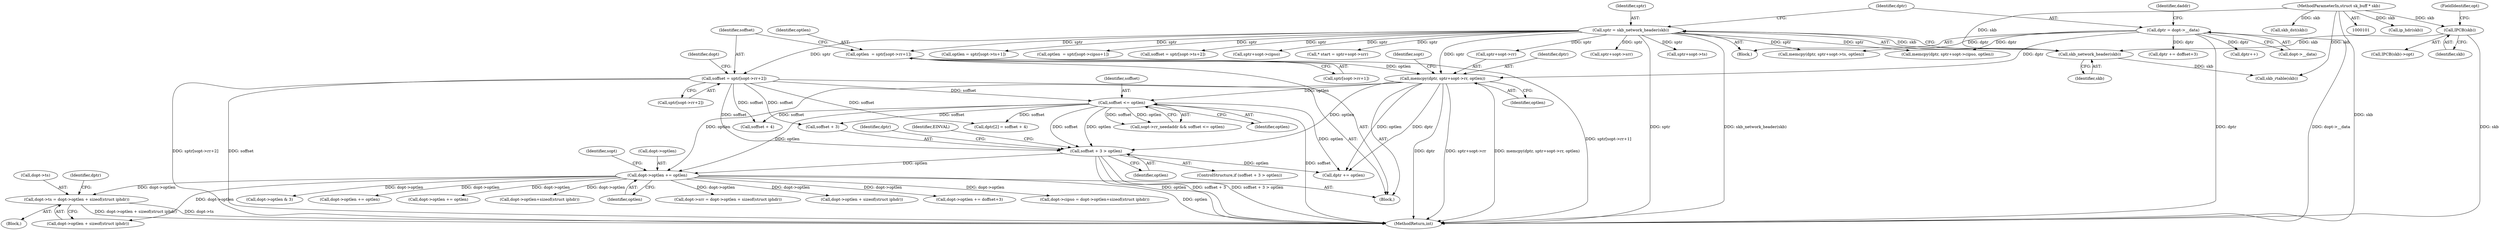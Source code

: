 digraph "0_linux_f6d8bd051c391c1c0458a30b2a7abcd939329259_16@API" {
"1000255" [label="(Call,dopt->ts = dopt->optlen + sizeof(struct iphdr))"];
"1000227" [label="(Call,dopt->optlen += optlen)"];
"1000199" [label="(Call,soffset <= optlen)"];
"1000167" [label="(Call,soffset = sptr[sopt->rr+2])"];
"1000138" [label="(Call,sptr = skb_network_header(skb))"];
"1000140" [label="(Call,skb_network_header(skb))"];
"1000121" [label="(Call,IPCB(skb))"];
"1000103" [label="(MethodParameterIn,struct sk_buff * skb)"];
"1000186" [label="(Call,memcpy(dptr, sptr+sopt->rr, optlen))"];
"1000142" [label="(Call,dptr = dopt->__data)"];
"1000158" [label="(Call,optlen  = sptr[sopt->rr+1])"];
"1000204" [label="(Call,soffset + 3 > optlen)"];
"1000265" [label="(Call,memcpy(dptr, sptr+sopt->ts, optlen))"];
"1000382" [label="(Call,dopt->optlen += optlen)"];
"1000142" [label="(Call,dptr = dopt->__data)"];
"1000395" [label="(Call,sptr+sopt->srr)"];
"1000138" [label="(Call,sptr = skb_network_header(skb))"];
"1000204" [label="(Call,soffset + 3 > optlen)"];
"1000199" [label="(Call,soffset <= optlen)"];
"1000267" [label="(Call,sptr+sopt->ts)"];
"1000157" [label="(Block,)"];
"1000237" [label="(Call,optlen = sptr[sopt->ts+1])"];
"1000197" [label="(Identifier,sopt)"];
"1000478" [label="(Call,ip_hdr(skb))"];
"1000167" [label="(Call,soffset = sptr[sopt->rr+2])"];
"1000120" [label="(Call,IPCB(skb)->opt)"];
"1000595" [label="(Call,dopt->optlen += optlen)"];
"1000144" [label="(Call,dopt->__data)"];
"1000266" [label="(Identifier,dptr)"];
"1000565" [label="(Call,optlen  = sptr[sopt->cipso+1])"];
"1000212" [label="(Call,dptr[2] = soffset + 4)"];
"1000578" [label="(Call,dopt->optlen+sizeof(struct iphdr))"];
"1000205" [label="(Call,soffset + 3)"];
"1000256" [label="(Call,dopt->ts)"];
"1000236" [label="(Block,)"];
"1000178" [label="(Identifier,dopt)"];
"1000141" [label="(Identifier,skb)"];
"1000255" [label="(Call,dopt->ts = dopt->optlen + sizeof(struct iphdr))"];
"1000193" [label="(Identifier,optlen)"];
"1000123" [label="(FieldIdentifier,opt)"];
"1000531" [label="(Call,dptr += doffset+3)"];
"1000186" [label="(Call,memcpy(dptr, sptr+sopt->rr, optlen))"];
"1000536" [label="(Call,dopt->srr = dopt->optlen + sizeof(struct iphdr))"];
"1000208" [label="(Identifier,optlen)"];
"1000168" [label="(Identifier,soffset)"];
"1000187" [label="(Identifier,dptr)"];
"1000150" [label="(Call,skb_rtable(skb))"];
"1000211" [label="(Identifier,EINVAL)"];
"1000540" [label="(Call,dopt->optlen + sizeof(struct iphdr))"];
"1000227" [label="(Call,dopt->optlen += optlen)"];
"1000200" [label="(Identifier,soffset)"];
"1000216" [label="(Call,soffset + 4)"];
"1000159" [label="(Identifier,optlen)"];
"1000546" [label="(Call,dopt->optlen += doffset+3)"];
"1000246" [label="(Call,soffset = sptr[sopt->ts+2])"];
"1000224" [label="(Call,dptr += optlen)"];
"1000231" [label="(Identifier,optlen)"];
"1000259" [label="(Call,dopt->optlen + sizeof(struct iphdr))"];
"1000618" [label="(MethodReturn,int)"];
"1000195" [label="(Call,sopt->rr_needaddr && soffset <= optlen)"];
"1000158" [label="(Call,optlen  = sptr[sopt->rr+1])"];
"1000586" [label="(Call,sptr+sopt->cipso)"];
"1000228" [label="(Call,dopt->optlen)"];
"1000360" [label="(Call,skb_dst(skb))"];
"1000214" [label="(Identifier,dptr)"];
"1000201" [label="(Identifier,optlen)"];
"1000609" [label="(Call,dptr++)"];
"1000203" [label="(ControlStructure,if (soffset + 3 > optlen))"];
"1000234" [label="(Identifier,sopt)"];
"1000574" [label="(Call,dopt->cipso = dopt->optlen+sizeof(struct iphdr))"];
"1000601" [label="(Call,dopt->optlen & 3)"];
"1000584" [label="(Call,memcpy(dptr, sptr+sopt->cipso, optlen))"];
"1000121" [label="(Call,IPCB(skb))"];
"1000139" [label="(Identifier,sptr)"];
"1000169" [label="(Call,sptr[sopt->rr+2])"];
"1000393" [label="(Call,* start = sptr+sopt->srr)"];
"1000143" [label="(Identifier,dptr)"];
"1000103" [label="(MethodParameterIn,struct sk_buff * skb)"];
"1000122" [label="(Identifier,skb)"];
"1000148" [label="(Identifier,daddr)"];
"1000160" [label="(Call,sptr[sopt->rr+1])"];
"1000104" [label="(Block,)"];
"1000140" [label="(Call,skb_network_header(skb))"];
"1000188" [label="(Call,sptr+sopt->rr)"];
"1000255" -> "1000236"  [label="AST: "];
"1000255" -> "1000259"  [label="CFG: "];
"1000256" -> "1000255"  [label="AST: "];
"1000259" -> "1000255"  [label="AST: "];
"1000266" -> "1000255"  [label="CFG: "];
"1000255" -> "1000618"  [label="DDG: dopt->optlen + sizeof(struct iphdr)"];
"1000255" -> "1000618"  [label="DDG: dopt->ts"];
"1000227" -> "1000255"  [label="DDG: dopt->optlen"];
"1000227" -> "1000157"  [label="AST: "];
"1000227" -> "1000231"  [label="CFG: "];
"1000228" -> "1000227"  [label="AST: "];
"1000231" -> "1000227"  [label="AST: "];
"1000234" -> "1000227"  [label="CFG: "];
"1000227" -> "1000618"  [label="DDG: optlen"];
"1000199" -> "1000227"  [label="DDG: optlen"];
"1000204" -> "1000227"  [label="DDG: optlen"];
"1000186" -> "1000227"  [label="DDG: optlen"];
"1000227" -> "1000259"  [label="DDG: dopt->optlen"];
"1000227" -> "1000382"  [label="DDG: dopt->optlen"];
"1000227" -> "1000536"  [label="DDG: dopt->optlen"];
"1000227" -> "1000540"  [label="DDG: dopt->optlen"];
"1000227" -> "1000546"  [label="DDG: dopt->optlen"];
"1000227" -> "1000574"  [label="DDG: dopt->optlen"];
"1000227" -> "1000578"  [label="DDG: dopt->optlen"];
"1000227" -> "1000595"  [label="DDG: dopt->optlen"];
"1000227" -> "1000601"  [label="DDG: dopt->optlen"];
"1000199" -> "1000195"  [label="AST: "];
"1000199" -> "1000201"  [label="CFG: "];
"1000200" -> "1000199"  [label="AST: "];
"1000201" -> "1000199"  [label="AST: "];
"1000195" -> "1000199"  [label="CFG: "];
"1000199" -> "1000618"  [label="DDG: soffset"];
"1000199" -> "1000195"  [label="DDG: soffset"];
"1000199" -> "1000195"  [label="DDG: optlen"];
"1000167" -> "1000199"  [label="DDG: soffset"];
"1000186" -> "1000199"  [label="DDG: optlen"];
"1000199" -> "1000204"  [label="DDG: soffset"];
"1000199" -> "1000204"  [label="DDG: optlen"];
"1000199" -> "1000205"  [label="DDG: soffset"];
"1000199" -> "1000212"  [label="DDG: soffset"];
"1000199" -> "1000216"  [label="DDG: soffset"];
"1000199" -> "1000224"  [label="DDG: optlen"];
"1000167" -> "1000157"  [label="AST: "];
"1000167" -> "1000169"  [label="CFG: "];
"1000168" -> "1000167"  [label="AST: "];
"1000169" -> "1000167"  [label="AST: "];
"1000178" -> "1000167"  [label="CFG: "];
"1000167" -> "1000618"  [label="DDG: soffset"];
"1000167" -> "1000618"  [label="DDG: sptr[sopt->rr+2]"];
"1000138" -> "1000167"  [label="DDG: sptr"];
"1000167" -> "1000204"  [label="DDG: soffset"];
"1000167" -> "1000205"  [label="DDG: soffset"];
"1000167" -> "1000212"  [label="DDG: soffset"];
"1000167" -> "1000216"  [label="DDG: soffset"];
"1000138" -> "1000104"  [label="AST: "];
"1000138" -> "1000140"  [label="CFG: "];
"1000139" -> "1000138"  [label="AST: "];
"1000140" -> "1000138"  [label="AST: "];
"1000143" -> "1000138"  [label="CFG: "];
"1000138" -> "1000618"  [label="DDG: sptr"];
"1000138" -> "1000618"  [label="DDG: skb_network_header(skb)"];
"1000140" -> "1000138"  [label="DDG: skb"];
"1000138" -> "1000158"  [label="DDG: sptr"];
"1000138" -> "1000186"  [label="DDG: sptr"];
"1000138" -> "1000188"  [label="DDG: sptr"];
"1000138" -> "1000237"  [label="DDG: sptr"];
"1000138" -> "1000246"  [label="DDG: sptr"];
"1000138" -> "1000265"  [label="DDG: sptr"];
"1000138" -> "1000267"  [label="DDG: sptr"];
"1000138" -> "1000393"  [label="DDG: sptr"];
"1000138" -> "1000395"  [label="DDG: sptr"];
"1000138" -> "1000565"  [label="DDG: sptr"];
"1000138" -> "1000584"  [label="DDG: sptr"];
"1000138" -> "1000586"  [label="DDG: sptr"];
"1000140" -> "1000141"  [label="CFG: "];
"1000141" -> "1000140"  [label="AST: "];
"1000121" -> "1000140"  [label="DDG: skb"];
"1000103" -> "1000140"  [label="DDG: skb"];
"1000140" -> "1000150"  [label="DDG: skb"];
"1000121" -> "1000120"  [label="AST: "];
"1000121" -> "1000122"  [label="CFG: "];
"1000122" -> "1000121"  [label="AST: "];
"1000123" -> "1000121"  [label="CFG: "];
"1000121" -> "1000618"  [label="DDG: skb"];
"1000103" -> "1000121"  [label="DDG: skb"];
"1000103" -> "1000101"  [label="AST: "];
"1000103" -> "1000618"  [label="DDG: skb"];
"1000103" -> "1000150"  [label="DDG: skb"];
"1000103" -> "1000360"  [label="DDG: skb"];
"1000103" -> "1000478"  [label="DDG: skb"];
"1000186" -> "1000157"  [label="AST: "];
"1000186" -> "1000193"  [label="CFG: "];
"1000187" -> "1000186"  [label="AST: "];
"1000188" -> "1000186"  [label="AST: "];
"1000193" -> "1000186"  [label="AST: "];
"1000197" -> "1000186"  [label="CFG: "];
"1000186" -> "1000618"  [label="DDG: sptr+sopt->rr"];
"1000186" -> "1000618"  [label="DDG: memcpy(dptr, sptr+sopt->rr, optlen)"];
"1000186" -> "1000618"  [label="DDG: dptr"];
"1000142" -> "1000186"  [label="DDG: dptr"];
"1000158" -> "1000186"  [label="DDG: optlen"];
"1000186" -> "1000204"  [label="DDG: optlen"];
"1000186" -> "1000224"  [label="DDG: optlen"];
"1000186" -> "1000224"  [label="DDG: dptr"];
"1000142" -> "1000104"  [label="AST: "];
"1000142" -> "1000144"  [label="CFG: "];
"1000143" -> "1000142"  [label="AST: "];
"1000144" -> "1000142"  [label="AST: "];
"1000148" -> "1000142"  [label="CFG: "];
"1000142" -> "1000618"  [label="DDG: dopt->__data"];
"1000142" -> "1000618"  [label="DDG: dptr"];
"1000142" -> "1000265"  [label="DDG: dptr"];
"1000142" -> "1000531"  [label="DDG: dptr"];
"1000142" -> "1000584"  [label="DDG: dptr"];
"1000142" -> "1000609"  [label="DDG: dptr"];
"1000158" -> "1000157"  [label="AST: "];
"1000158" -> "1000160"  [label="CFG: "];
"1000159" -> "1000158"  [label="AST: "];
"1000160" -> "1000158"  [label="AST: "];
"1000168" -> "1000158"  [label="CFG: "];
"1000158" -> "1000618"  [label="DDG: sptr[sopt->rr+1]"];
"1000204" -> "1000203"  [label="AST: "];
"1000204" -> "1000208"  [label="CFG: "];
"1000205" -> "1000204"  [label="AST: "];
"1000208" -> "1000204"  [label="AST: "];
"1000211" -> "1000204"  [label="CFG: "];
"1000214" -> "1000204"  [label="CFG: "];
"1000204" -> "1000618"  [label="DDG: optlen"];
"1000204" -> "1000618"  [label="DDG: soffset + 3"];
"1000204" -> "1000618"  [label="DDG: soffset + 3 > optlen"];
"1000204" -> "1000224"  [label="DDG: optlen"];
}
